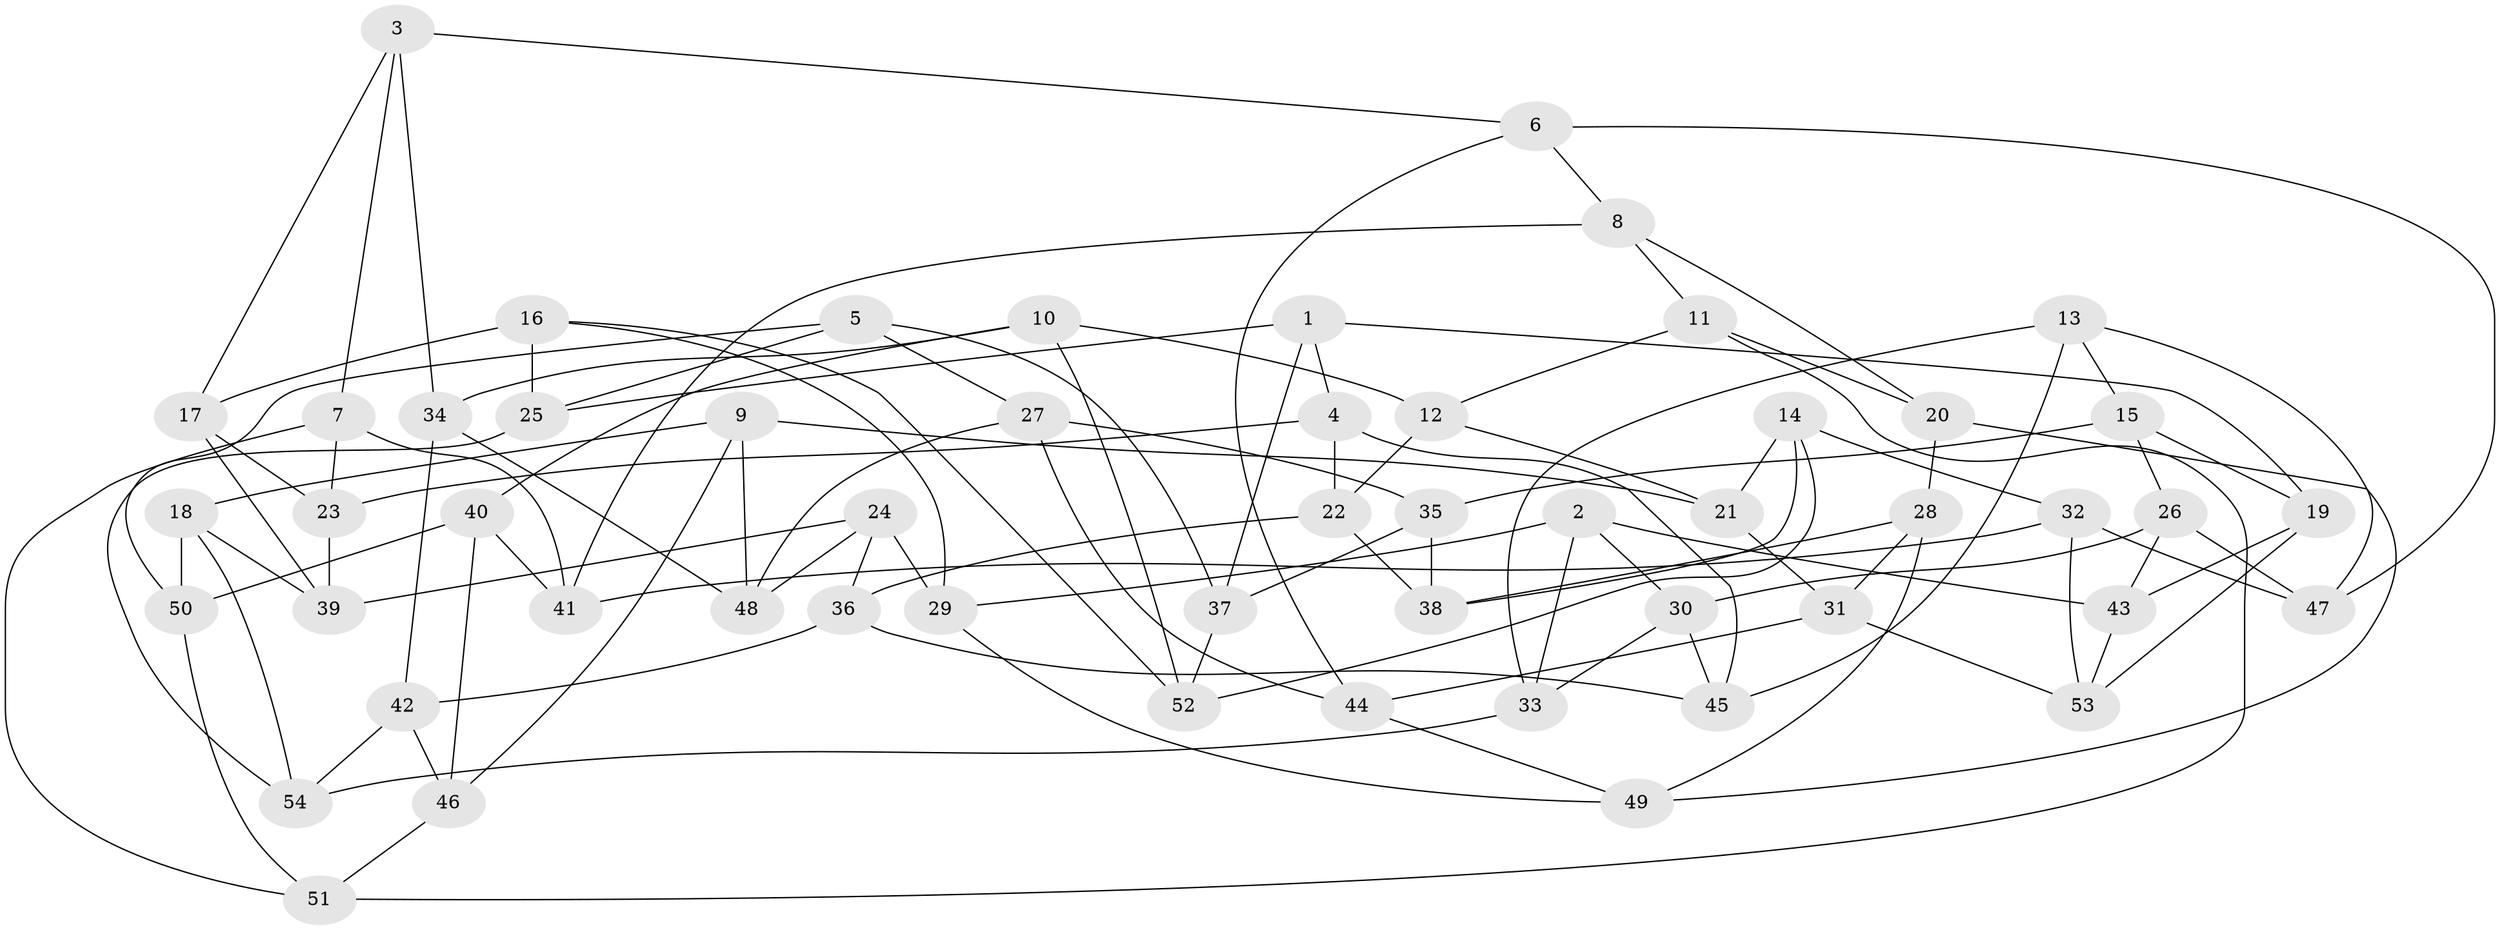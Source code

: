 // coarse degree distribution, {2: 0.037037037037037035, 5: 0.2962962962962963, 4: 0.37037037037037035, 3: 0.14814814814814814, 6: 0.037037037037037035, 7: 0.07407407407407407, 8: 0.037037037037037035}
// Generated by graph-tools (version 1.1) at 2025/02/03/04/25 22:02:13]
// undirected, 54 vertices, 108 edges
graph export_dot {
graph [start="1"]
  node [color=gray90,style=filled];
  1;
  2;
  3;
  4;
  5;
  6;
  7;
  8;
  9;
  10;
  11;
  12;
  13;
  14;
  15;
  16;
  17;
  18;
  19;
  20;
  21;
  22;
  23;
  24;
  25;
  26;
  27;
  28;
  29;
  30;
  31;
  32;
  33;
  34;
  35;
  36;
  37;
  38;
  39;
  40;
  41;
  42;
  43;
  44;
  45;
  46;
  47;
  48;
  49;
  50;
  51;
  52;
  53;
  54;
  1 -- 37;
  1 -- 25;
  1 -- 4;
  1 -- 19;
  2 -- 43;
  2 -- 30;
  2 -- 29;
  2 -- 33;
  3 -- 34;
  3 -- 6;
  3 -- 7;
  3 -- 17;
  4 -- 45;
  4 -- 23;
  4 -- 22;
  5 -- 25;
  5 -- 37;
  5 -- 50;
  5 -- 27;
  6 -- 44;
  6 -- 8;
  6 -- 47;
  7 -- 23;
  7 -- 41;
  7 -- 51;
  8 -- 11;
  8 -- 41;
  8 -- 20;
  9 -- 46;
  9 -- 48;
  9 -- 18;
  9 -- 21;
  10 -- 40;
  10 -- 12;
  10 -- 52;
  10 -- 34;
  11 -- 20;
  11 -- 12;
  11 -- 51;
  12 -- 22;
  12 -- 21;
  13 -- 47;
  13 -- 45;
  13 -- 33;
  13 -- 15;
  14 -- 52;
  14 -- 38;
  14 -- 21;
  14 -- 32;
  15 -- 19;
  15 -- 26;
  15 -- 35;
  16 -- 52;
  16 -- 29;
  16 -- 17;
  16 -- 25;
  17 -- 23;
  17 -- 39;
  18 -- 39;
  18 -- 50;
  18 -- 54;
  19 -- 43;
  19 -- 53;
  20 -- 28;
  20 -- 49;
  21 -- 31;
  22 -- 36;
  22 -- 38;
  23 -- 39;
  24 -- 29;
  24 -- 39;
  24 -- 48;
  24 -- 36;
  25 -- 54;
  26 -- 30;
  26 -- 43;
  26 -- 47;
  27 -- 44;
  27 -- 48;
  27 -- 35;
  28 -- 49;
  28 -- 31;
  28 -- 38;
  29 -- 49;
  30 -- 33;
  30 -- 45;
  31 -- 53;
  31 -- 44;
  32 -- 53;
  32 -- 47;
  32 -- 41;
  33 -- 54;
  34 -- 42;
  34 -- 48;
  35 -- 37;
  35 -- 38;
  36 -- 42;
  36 -- 45;
  37 -- 52;
  40 -- 46;
  40 -- 50;
  40 -- 41;
  42 -- 54;
  42 -- 46;
  43 -- 53;
  44 -- 49;
  46 -- 51;
  50 -- 51;
}
